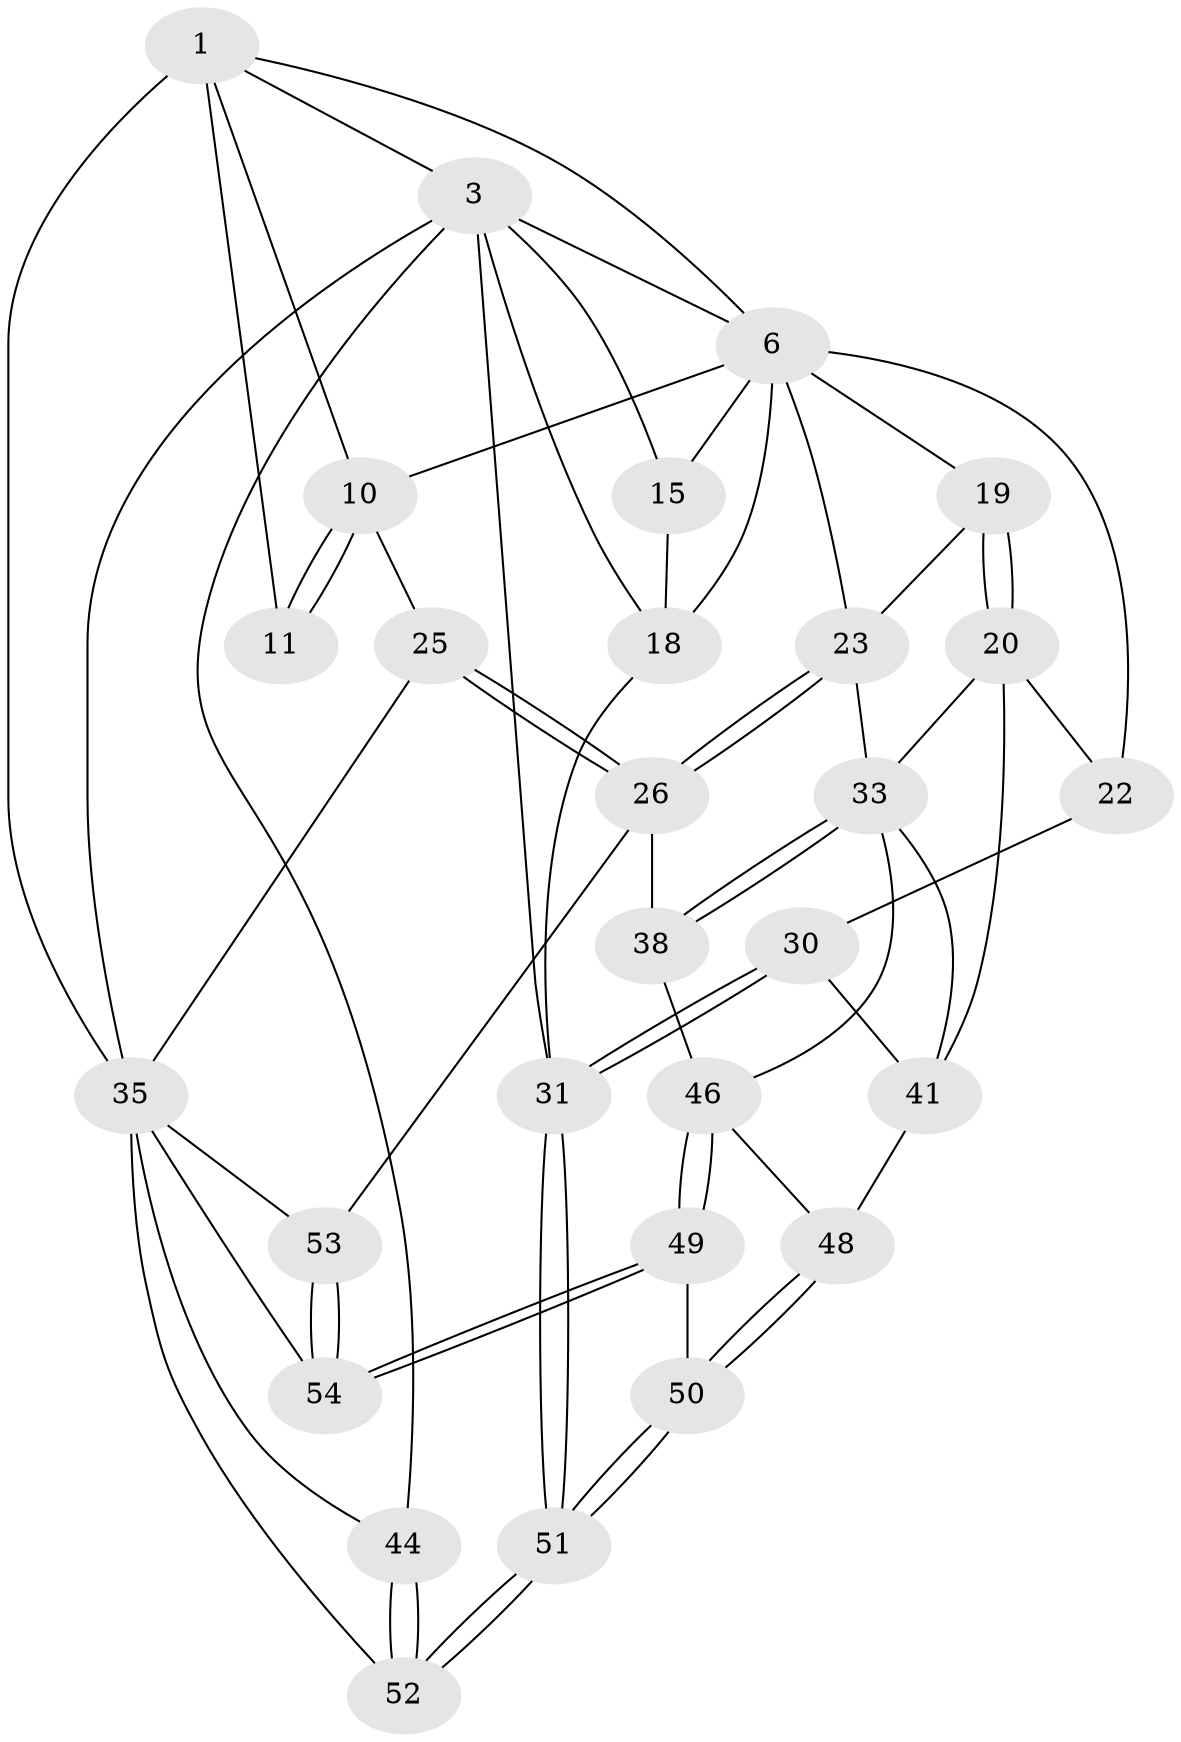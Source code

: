 // original degree distribution, {3: 0.03571428571428571, 6: 0.19642857142857142, 4: 0.23214285714285715, 5: 0.5357142857142857}
// Generated by graph-tools (version 1.1) at 2025/21/03/04/25 18:21:30]
// undirected, 28 vertices, 68 edges
graph export_dot {
graph [start="1"]
  node [color=gray90,style=filled];
  1 [pos="+0.7463618129526627+0",super="+5+2"];
  3 [pos="+0+0",super="+14+4"];
  6 [pos="+0.6911913557498076+0.25344352342039184",super="+13+7"];
  10 [pos="+0.8636265126221473+0.19793426205691672",super="+12"];
  11 [pos="+1+0"];
  15 [pos="+0+0.20762382901454735"];
  18 [pos="+0.23227143603547845+0.3957191935041445",super="+27"];
  19 [pos="+0.5749251970695451+0.36400621269068356"];
  20 [pos="+0.5501850889304678+0.5288709458304958",super="+21"];
  22 [pos="+0.31044865563687274+0.4140286734652737",super="+29"];
  23 [pos="+0.8324591269119976+0.46111198264370706",super="+24"];
  25 [pos="+1+0.6555522128140341"];
  26 [pos="+0.9791357999540747+0.6395255506186636",super="+37"];
  30 [pos="+0.2818769485271958+0.6065448553419577"];
  31 [pos="+0.1755674006349887+0.665082225670738",super="+32"];
  33 [pos="+0.6568705620241396+0.6084691163958373",super="+34"];
  35 [pos="+1+1",super="+36+55+45"];
  38 [pos="+0.7504225336177855+0.7321028118198305"];
  41 [pos="+0.4092067355406851+0.5722960966563669",super="+42"];
  44 [pos="+0+1"];
  46 [pos="+0.5567631750949863+0.723105929301503",super="+47"];
  48 [pos="+0.4129204897791664+0.713820221360651"];
  49 [pos="+0.5528025492033898+0.8317808892460319"];
  50 [pos="+0.41173135207302836+0.7199399334629641"];
  51 [pos="+0.3353821282634019+0.8192019400605358"];
  52 [pos="+0.3342567318211238+0.8279363904380485"];
  53 [pos="+0.7298630891546763+0.859947930551493"];
  54 [pos="+0.6600075719180094+1"];
  1 -- 10;
  1 -- 6;
  1 -- 3;
  1 -- 11;
  1 -- 35;
  3 -- 44;
  3 -- 15;
  3 -- 31;
  3 -- 6;
  3 -- 18;
  3 -- 35;
  6 -- 23;
  6 -- 18;
  6 -- 19;
  6 -- 22;
  6 -- 15;
  6 -- 10;
  10 -- 11 [weight=2];
  10 -- 11;
  10 -- 25;
  15 -- 18;
  18 -- 31;
  19 -- 20;
  19 -- 20;
  19 -- 23;
  20 -- 41;
  20 -- 22 [weight=2];
  20 -- 33;
  22 -- 30;
  23 -- 26;
  23 -- 26;
  23 -- 33;
  25 -- 26;
  25 -- 26;
  25 -- 35;
  26 -- 53;
  26 -- 38;
  30 -- 31;
  30 -- 31;
  30 -- 41;
  31 -- 51;
  31 -- 51;
  33 -- 38;
  33 -- 38;
  33 -- 41;
  33 -- 46;
  35 -- 53;
  35 -- 52;
  35 -- 54;
  35 -- 44;
  38 -- 46;
  41 -- 48;
  44 -- 52;
  44 -- 52;
  46 -- 49;
  46 -- 49;
  46 -- 48;
  48 -- 50;
  48 -- 50;
  49 -- 50;
  49 -- 54;
  49 -- 54;
  50 -- 51;
  50 -- 51;
  51 -- 52;
  51 -- 52;
  53 -- 54;
  53 -- 54;
}

